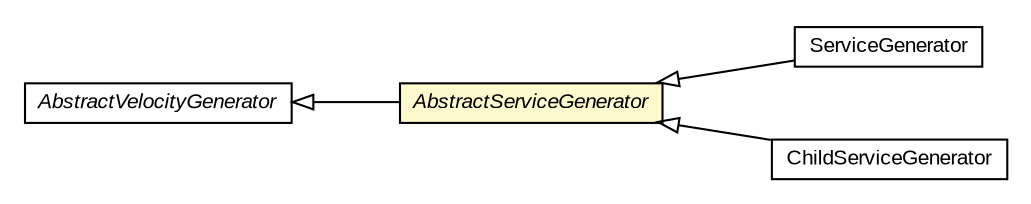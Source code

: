 #!/usr/local/bin/dot
#
# Class diagram 
# Generated by UMLGraph version R5_6-24-gf6e263 (http://www.umlgraph.org/)
#

digraph G {
	edge [fontname="arial",fontsize=10,labelfontname="arial",labelfontsize=10];
	node [fontname="arial",fontsize=10,shape=plaintext];
	nodesep=0.25;
	ranksep=0.5;
	rankdir=LR;
	// com.gwtplatform.dispatch.rest.rebind.ServiceGenerator
	c100560 [label=<<table title="com.gwtplatform.dispatch.rest.rebind.ServiceGenerator" border="0" cellborder="1" cellspacing="0" cellpadding="2" port="p" href="./ServiceGenerator.html">
		<tr><td><table border="0" cellspacing="0" cellpadding="1">
<tr><td align="center" balign="center"> ServiceGenerator </td></tr>
		</table></td></tr>
		</table>>, URL="./ServiceGenerator.html", fontname="arial", fontcolor="black", fontsize=10.0];
	// com.gwtplatform.dispatch.rest.rebind.ChildServiceGenerator
	c100567 [label=<<table title="com.gwtplatform.dispatch.rest.rebind.ChildServiceGenerator" border="0" cellborder="1" cellspacing="0" cellpadding="2" port="p" href="./ChildServiceGenerator.html">
		<tr><td><table border="0" cellspacing="0" cellpadding="1">
<tr><td align="center" balign="center"> ChildServiceGenerator </td></tr>
		</table></td></tr>
		</table>>, URL="./ChildServiceGenerator.html", fontname="arial", fontcolor="black", fontsize=10.0];
	// com.gwtplatform.dispatch.rest.rebind.AbstractVelocityGenerator
	c100570 [label=<<table title="com.gwtplatform.dispatch.rest.rebind.AbstractVelocityGenerator" border="0" cellborder="1" cellspacing="0" cellpadding="2" port="p" href="./AbstractVelocityGenerator.html">
		<tr><td><table border="0" cellspacing="0" cellpadding="1">
<tr><td align="center" balign="center"><font face="arial italic"> AbstractVelocityGenerator </font></td></tr>
		</table></td></tr>
		</table>>, URL="./AbstractVelocityGenerator.html", fontname="arial", fontcolor="black", fontsize=10.0];
	// com.gwtplatform.dispatch.rest.rebind.AbstractServiceGenerator
	c100571 [label=<<table title="com.gwtplatform.dispatch.rest.rebind.AbstractServiceGenerator" border="0" cellborder="1" cellspacing="0" cellpadding="2" port="p" bgcolor="lemonChiffon" href="./AbstractServiceGenerator.html">
		<tr><td><table border="0" cellspacing="0" cellpadding="1">
<tr><td align="center" balign="center"><font face="arial italic"> AbstractServiceGenerator </font></td></tr>
		</table></td></tr>
		</table>>, URL="./AbstractServiceGenerator.html", fontname="arial", fontcolor="black", fontsize=10.0];
	//com.gwtplatform.dispatch.rest.rebind.ServiceGenerator extends com.gwtplatform.dispatch.rest.rebind.AbstractServiceGenerator
	c100571:p -> c100560:p [dir=back,arrowtail=empty];
	//com.gwtplatform.dispatch.rest.rebind.ChildServiceGenerator extends com.gwtplatform.dispatch.rest.rebind.AbstractServiceGenerator
	c100571:p -> c100567:p [dir=back,arrowtail=empty];
	//com.gwtplatform.dispatch.rest.rebind.AbstractServiceGenerator extends com.gwtplatform.dispatch.rest.rebind.AbstractVelocityGenerator
	c100570:p -> c100571:p [dir=back,arrowtail=empty];
}


